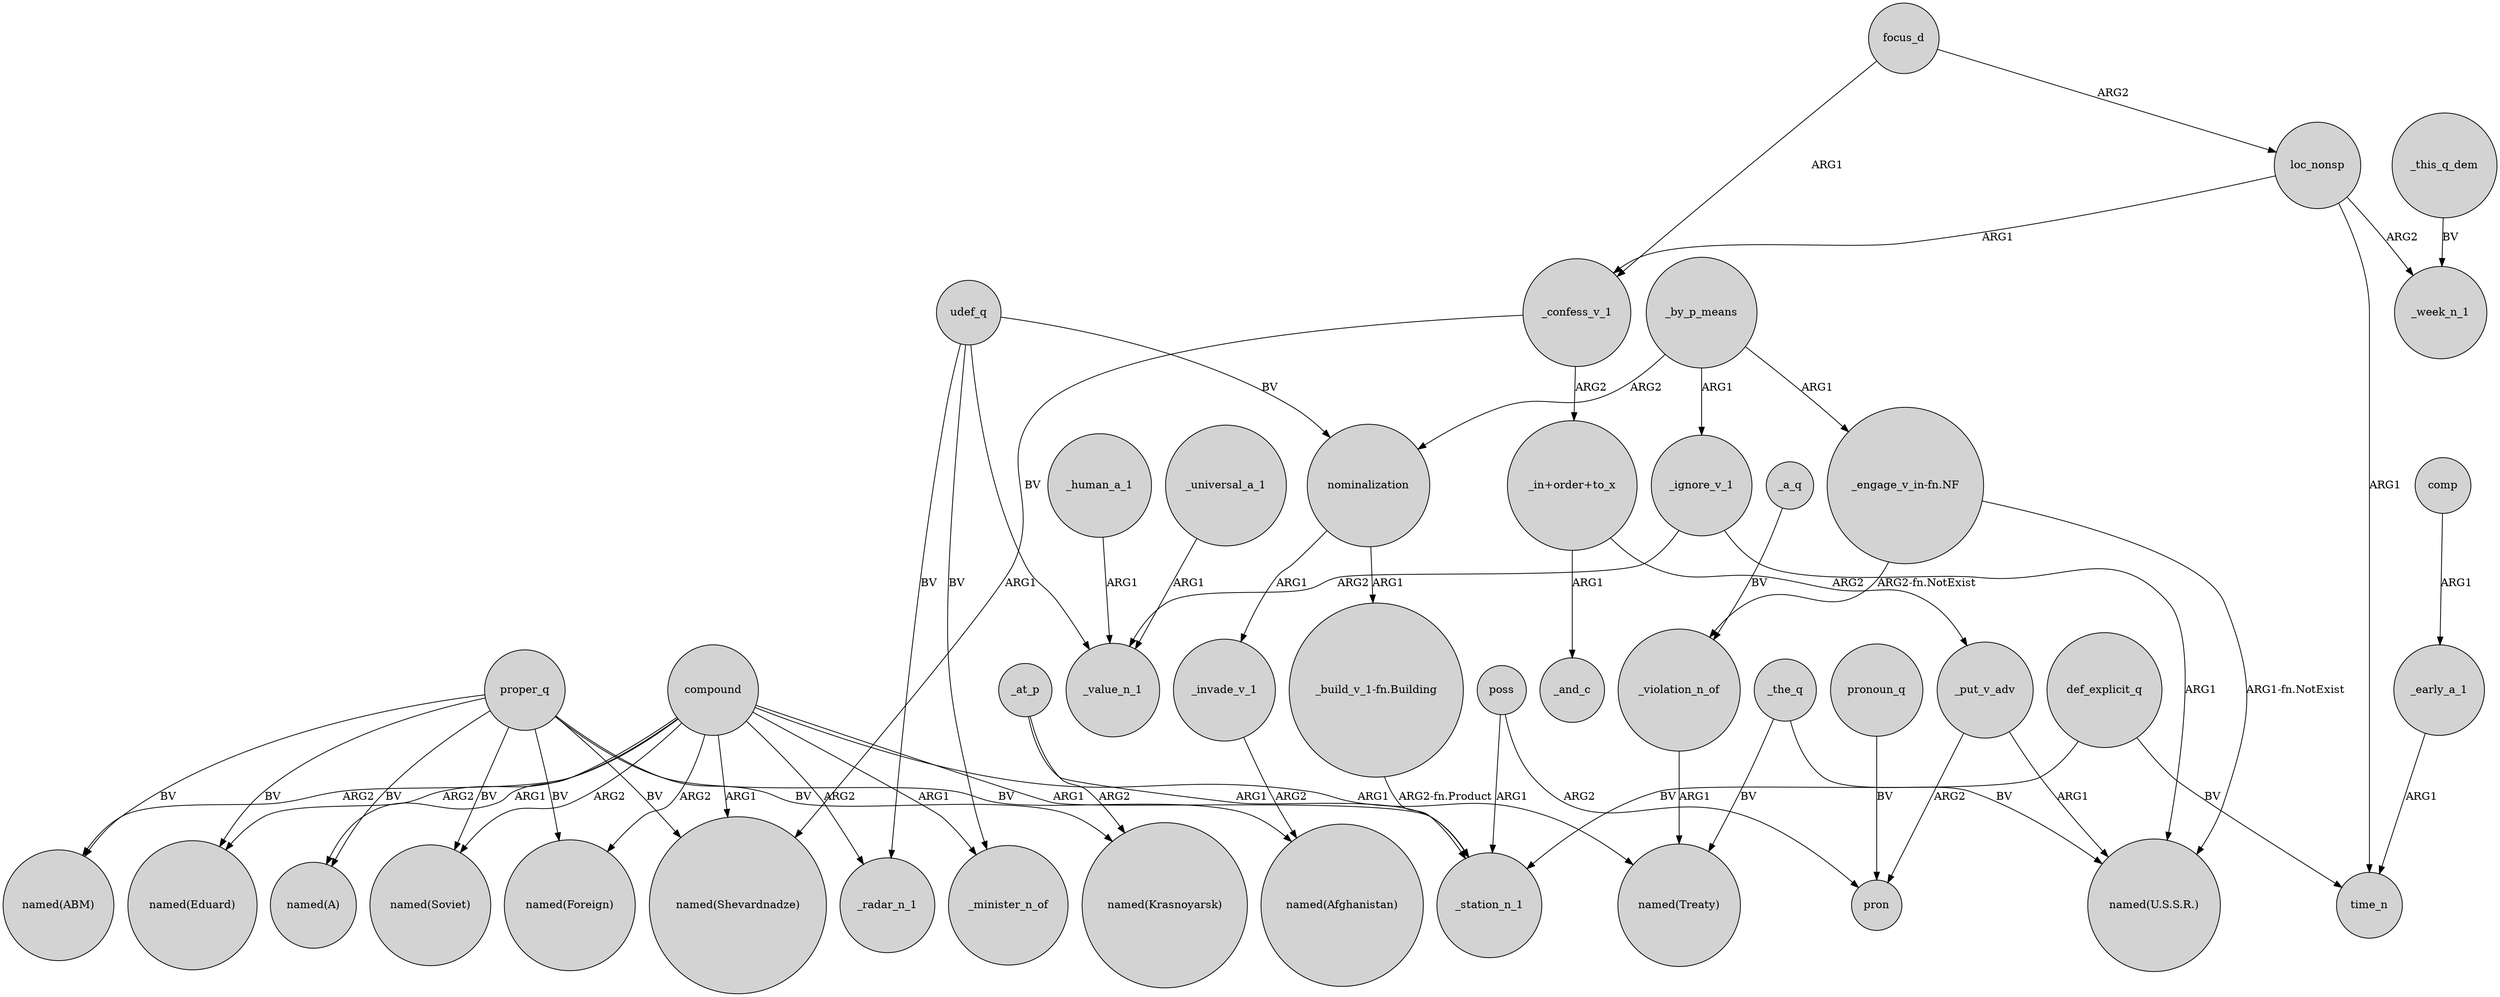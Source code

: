 digraph {
	node [shape=circle style=filled]
	"_engage_v_in-fn.NF" -> _violation_n_of [label="ARG2-fn.NotExist"]
	_at_p -> _station_n_1 [label=ARG1]
	focus_d -> loc_nonsp [label=ARG2]
	_at_p -> "named(Krasnoyarsk)" [label=ARG2]
	compound -> "named(Foreign)" [label=ARG2]
	_by_p_means -> nominalization [label=ARG2]
	proper_q -> "named(ABM)" [label=BV]
	proper_q -> "named(Foreign)" [label=BV]
	poss -> pron [label=ARG2]
	def_explicit_q -> time_n [label=BV]
	"_engage_v_in-fn.NF" -> "named(U.S.S.R.)" [label="ARG1-fn.NotExist"]
	_confess_v_1 -> "named(Shevardnadze)" [label=ARG1]
	compound -> _radar_n_1 [label=ARG2]
	focus_d -> _confess_v_1 [label=ARG1]
	loc_nonsp -> _confess_v_1 [label=ARG1]
	udef_q -> _radar_n_1 [label=BV]
	_invade_v_1 -> "named(Afghanistan)" [label=ARG2]
	_by_p_means -> _ignore_v_1 [label=ARG1]
	compound -> "named(Shevardnadze)" [label=ARG1]
	nominalization -> "_build_v_1-fn.Building" [label=ARG1]
	proper_q -> "named(Krasnoyarsk)" [label=BV]
	_ignore_v_1 -> "named(U.S.S.R.)" [label=ARG1]
	proper_q -> "named(Afghanistan)" [label=BV]
	_violation_n_of -> "named(Treaty)" [label=ARG1]
	compound -> "named(A)" [label=ARG1]
	poss -> _station_n_1 [label=ARG1]
	loc_nonsp -> time_n [label=ARG1]
	_universal_a_1 -> _value_n_1 [label=ARG1]
	proper_q -> "named(Soviet)" [label=BV]
	compound -> "named(ABM)" [label=ARG2]
	"_in+order+to_x" -> _and_c [label=ARG1]
	_confess_v_1 -> "_in+order+to_x" [label=ARG2]
	_this_q_dem -> _week_n_1 [label=BV]
	_ignore_v_1 -> _value_n_1 [label=ARG2]
	loc_nonsp -> _week_n_1 [label=ARG2]
	pronoun_q -> pron [label=BV]
	compound -> _station_n_1 [label=ARG1]
	compound -> "named(Eduard)" [label=ARG2]
	compound -> _minister_n_of [label=ARG1]
	"_build_v_1-fn.Building" -> _station_n_1 [label="ARG2-fn.Product"]
	compound -> "named(Treaty)" [label=ARG1]
	_put_v_adv -> pron [label=ARG2]
	"_in+order+to_x" -> _put_v_adv [label=ARG2]
	compound -> "named(Soviet)" [label=ARG2]
	udef_q -> nominalization [label=BV]
	_the_q -> "named(U.S.S.R.)" [label=BV]
	_by_p_means -> "_engage_v_in-fn.NF" [label=ARG1]
	def_explicit_q -> _station_n_1 [label=BV]
	udef_q -> _minister_n_of [label=BV]
	nominalization -> _invade_v_1 [label=ARG1]
	_early_a_1 -> time_n [label=ARG1]
	proper_q -> "named(Eduard)" [label=BV]
	udef_q -> _value_n_1 [label=BV]
	_a_q -> _violation_n_of [label=BV]
	_put_v_adv -> "named(U.S.S.R.)" [label=ARG1]
	_the_q -> "named(Treaty)" [label=BV]
	proper_q -> "named(Shevardnadze)" [label=BV]
	_human_a_1 -> _value_n_1 [label=ARG1]
	comp -> _early_a_1 [label=ARG1]
	proper_q -> "named(A)" [label=BV]
}
